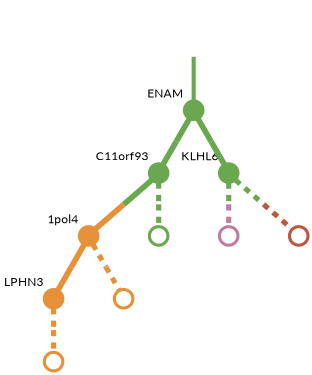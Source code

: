 strict digraph  {
graph[splines=false]; nodesep=0.7; rankdir=TB; ranksep=0.6; forcelabels=true; dpi=600; size=2.5;
0 [color="#6aa84fff", fillcolor="#6aa84fff", fixedsize=true, fontname=Lato, fontsize="12pt", height="0.25", label="", penwidth=3, shape=circle, style=filled, xlabel=ENAM];
1 [color="#6aa84fff", fillcolor="#6aa84fff", fixedsize=true, fontname=Lato, fontsize="12pt", height="0.25", label="", penwidth=3, shape=circle, style=filled, xlabel=C11orf93];
2 [color="#6aa84fff", fillcolor="#6aa84fff", fixedsize=true, fontname=Lato, fontsize="12pt", height="0.25", label="", penwidth=3, shape=circle, style=filled, xlabel=KLHL6];
4 [color="#e69138ff", fillcolor="#e69138ff", fixedsize=true, fontname=Lato, fontsize="12pt", height="0.25", label="", penwidth=3, shape=circle, style=filled, xlabel="1pol4"];
5 [color="#6aa84fff", fillcolor="#6aa84fff", fixedsize=true, fontname=Lato, fontsize="12pt", height="0.25", label="", penwidth=3, shape=circle, style=solid, xlabel=""];
6 [color="#c27ba0ff", fillcolor="#c27ba0ff", fixedsize=true, fontname=Lato, fontsize="12pt", height="0.25", label="", penwidth=3, shape=circle, style=solid, xlabel=""];
9 [color="#be5742ff", fillcolor="#be5742ff", fixedsize=true, fontname=Lato, fontsize="12pt", height="0.25", label="", penwidth=3, shape=circle, style=solid, xlabel=""];
3 [color="#e69138ff", fillcolor="#e69138ff", fixedsize=true, fontname=Lato, fontsize="12pt", height="0.25", label="", penwidth=3, shape=circle, style=filled, xlabel=LPHN3];
8 [color="#e69138ff", fillcolor="#e69138ff", fixedsize=true, fontname=Lato, fontsize="12pt", height="0.25", label="", penwidth=3, shape=circle, style=solid, xlabel=""];
7 [color="#e69138ff", fillcolor="#e69138ff", fixedsize=true, fontname=Lato, fontsize="12pt", height="0.25", label="", penwidth=3, shape=circle, style=solid, xlabel=""];
normal [label="", penwidth=3, style=invis, xlabel=ENAM];
0 -> 1  [arrowsize=0, color="#6aa84fff;0.5:#6aa84fff", minlen="1.0", penwidth="5.5", style=solid];
0 -> 2  [arrowsize=0, color="#6aa84fff;0.5:#6aa84fff", minlen="1.0", penwidth="5.5", style=solid];
1 -> 4  [arrowsize=0, color="#6aa84fff;0.5:#e69138ff", minlen="1.0", penwidth="5.5", style=solid];
1 -> 5  [arrowsize=0, color="#6aa84fff;0.5:#6aa84fff", minlen="1.0", penwidth=5, style=dashed];
2 -> 6  [arrowsize=0, color="#6aa84fff;0.5:#c27ba0ff", minlen="1.0", penwidth=5, style=dashed];
2 -> 9  [arrowsize=0, color="#6aa84fff;0.5:#be5742ff", minlen="1.0", penwidth=5, style=dashed];
4 -> 3  [arrowsize=0, color="#e69138ff;0.5:#e69138ff", minlen="1.0", penwidth="5.5", style=solid];
4 -> 7  [arrowsize=0, color="#e69138ff;0.5:#e69138ff", minlen="1.0", penwidth=5, style=dashed];
3 -> 8  [arrowsize=0, color="#e69138ff;0.5:#e69138ff", minlen="1.0", penwidth=5, style=dashed];
normal -> 0  [arrowsize=0, color="#6aa84fff", label="", penwidth=4, style=solid];
}
